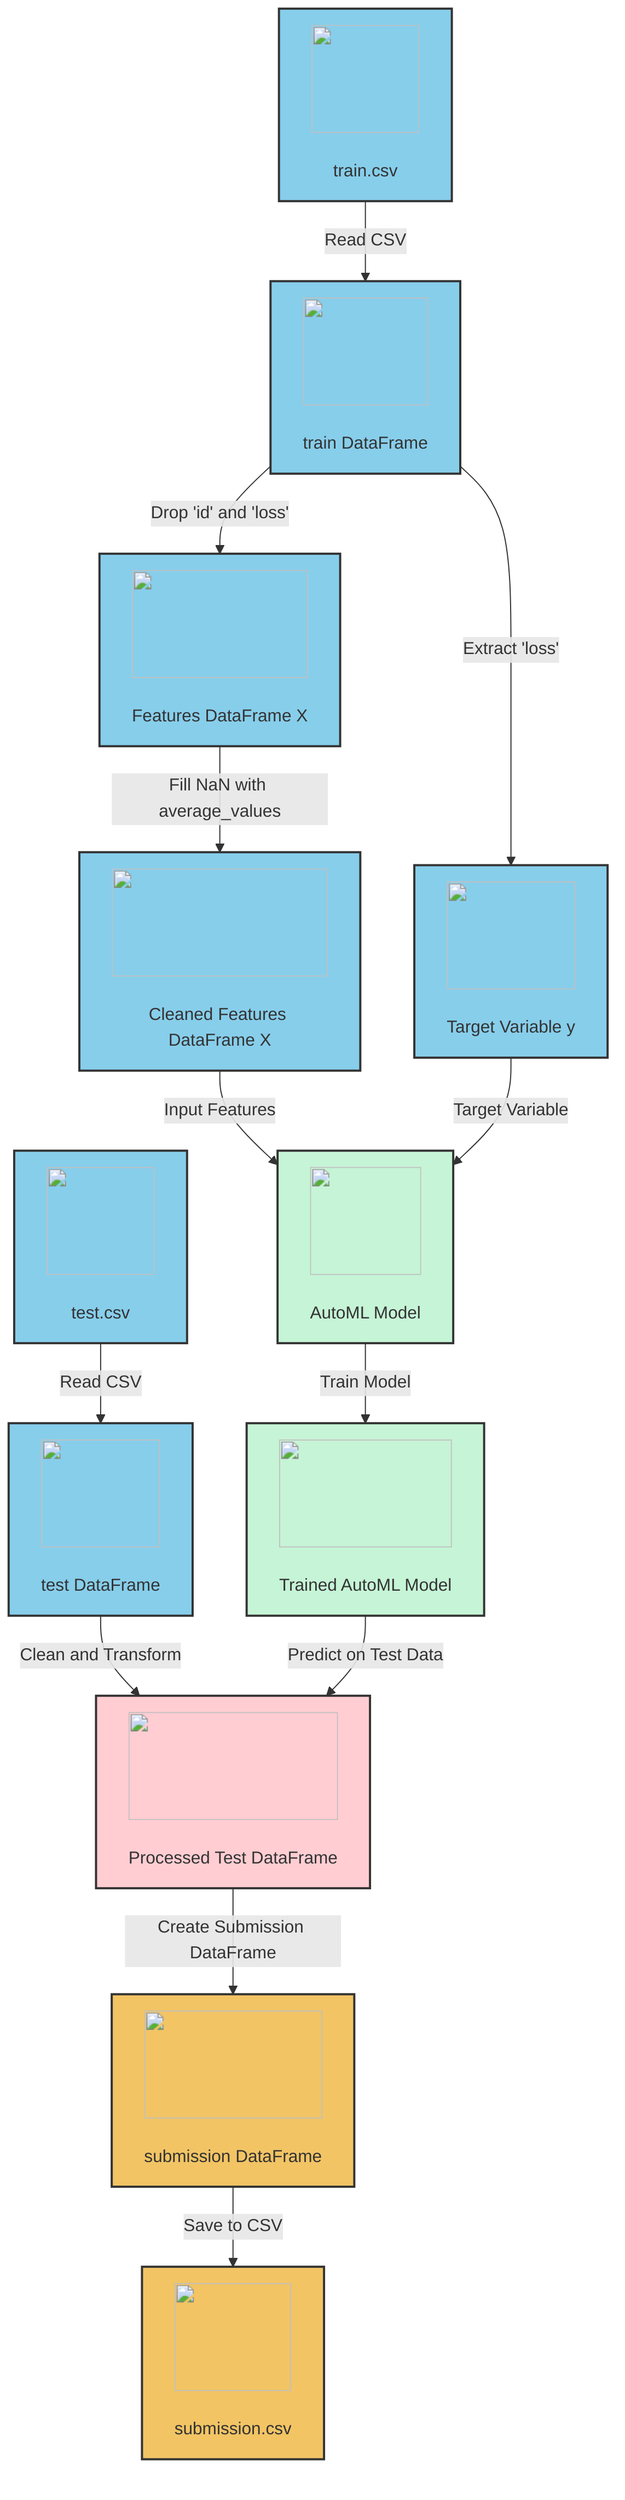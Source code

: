 flowchart TD
    %% Data Sources
    A["<img src='icons/file.svg' width=100 height=100/> <br/>train.csv"]:::data -->|Read CSV| B["<img src='icons/table.svg' width=100 height=100/> <br/>train DataFrame"]:::data
    C["<img src='icons/file.svg' width=100 height=100/> <br/>test.csv"]:::data -->|Read CSV| D["<img src='icons/table.svg' width=100 height=100/> <br/>test DataFrame"]:::data

    %% Data Preparation
    B -->|Drop 'id' and 'loss'| E["<img src='icons/column_split.svg' width=100 height=100/> <br/>Features DataFrame X"]:::data
    B -->|Extract 'loss'| F["<img src='icons/column_split.svg' width=100 height=100/> <br/>Target Variable y"]:::data
    E -->|Fill NaN with average_values| G["<img src='icons/table.svg' width=100 height=100/> <br/>Cleaned Features DataFrame X"]:::data

    %% Model Training
    G -->|Input Features| H["<img src='icons/brain.svg' width=100 height=100/> <br/>AutoML Model"]:::model
    F -->|Target Variable| H
    H -->|Train Model| I["<img src='icons/brain.svg' width=100 height=100/> <br/>Trained AutoML Model"]:::model

    %% Predictions
    D -->|Clean and Transform| J["<img src='icons/row_split.svg' width=100 height=100/> <br/>Processed Test DataFrame"]:::plot
    I -->|Predict on Test Data| J

    %% Submission
    J -->|Create Submission DataFrame| K["<img src='icons/table.svg' width=100 height=100/> <br/>submission DataFrame"]:::output
    K -->|Save to CSV| L["<img src='icons/file.svg' width=100 height=100/> <br/>submission.csv"]:::output

    %% Model Style
    classDef model fill:#C6F4D6,stroke:#333,stroke-width:2px;
    classDef data fill:#87CEEB,stroke:#333,stroke-width:2px;
    classDef output fill:#F2C464,stroke:#333,stroke-width:2px;
    classDef plot fill:#FFCDD2,stroke:#333,stroke-width:2px;